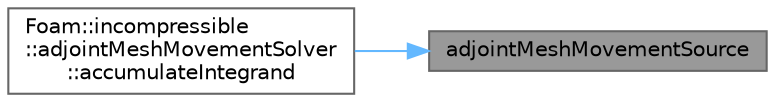 digraph "adjointMeshMovementSource"
{
 // LATEX_PDF_SIZE
  bgcolor="transparent";
  edge [fontname=Helvetica,fontsize=10,labelfontname=Helvetica,labelfontsize=10];
  node [fontname=Helvetica,fontsize=10,shape=box,height=0.2,width=0.4];
  rankdir="RL";
  Node1 [id="Node000001",label="adjointMeshMovementSource",height=0.2,width=0.4,color="gray40", fillcolor="grey60", style="filled", fontcolor="black",tooltip=" "];
  Node1 -> Node2 [id="edge1_Node000001_Node000002",dir="back",color="steelblue1",style="solid",tooltip=" "];
  Node2 [id="Node000002",label="Foam::incompressible\l::adjointMeshMovementSolver\l::accumulateIntegrand",height=0.2,width=0.4,color="grey40", fillcolor="white", style="filled",URL="$classFoam_1_1incompressible_1_1adjointMeshMovementSolver.html#ac6c476ddd09d00c0dbe152d0e8fa636d",tooltip=" "];
}
